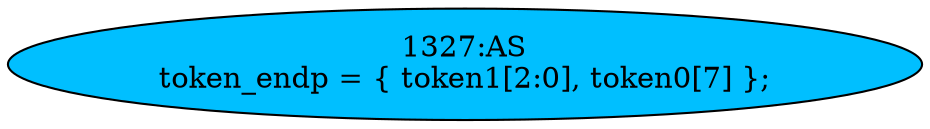 strict digraph "" {
	node [label="\N"];
	"1327:AS"	 [ast="<pyverilog.vparser.ast.Assign object at 0x7f0647e57710>",
		def_var="['token_endp']",
		fillcolor=deepskyblue,
		label="1327:AS
token_endp = { token1[2:0], token0[7] };",
		statements="[]",
		style=filled,
		typ=Assign,
		use_var="['token1', 'token0']"];
}
